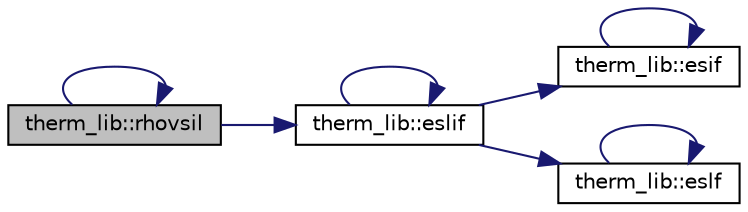 digraph "therm_lib::rhovsil"
{
 // LATEX_PDF_SIZE
  edge [fontname="Helvetica",fontsize="10",labelfontname="Helvetica",labelfontsize="10"];
  node [fontname="Helvetica",fontsize="10",shape=record];
  rankdir="LR";
  Node1 [label="therm_lib::rhovsil",height=0.2,width=0.4,color="black", fillcolor="grey75", style="filled", fontcolor="black",tooltip=" "];
  Node1 -> Node2 [color="midnightblue",fontsize="10",style="solid",fontname="Helvetica"];
  Node2 [label="therm_lib::eslif",height=0.2,width=0.4,color="black", fillcolor="white", style="filled",URL="$namespacetherm__lib.html#a5cebdf07920a9af5a0cbc49bafbc30b4",tooltip=" "];
  Node2 -> Node3 [color="midnightblue",fontsize="10",style="solid",fontname="Helvetica"];
  Node3 [label="therm_lib::esif",height=0.2,width=0.4,color="black", fillcolor="white", style="filled",URL="$namespacetherm__lib.html#a109004866b1542dfcfa1da1e5130d3c9",tooltip=" "];
  Node3 -> Node3 [color="midnightblue",fontsize="10",style="solid",fontname="Helvetica"];
  Node2 -> Node4 [color="midnightblue",fontsize="10",style="solid",fontname="Helvetica"];
  Node4 [label="therm_lib::eslf",height=0.2,width=0.4,color="black", fillcolor="white", style="filled",URL="$namespacetherm__lib.html#a82ae02323247d6435153002a309552fb",tooltip=" "];
  Node4 -> Node4 [color="midnightblue",fontsize="10",style="solid",fontname="Helvetica"];
  Node2 -> Node2 [color="midnightblue",fontsize="10",style="solid",fontname="Helvetica"];
  Node1 -> Node1 [color="midnightblue",fontsize="10",style="solid",fontname="Helvetica"];
}
